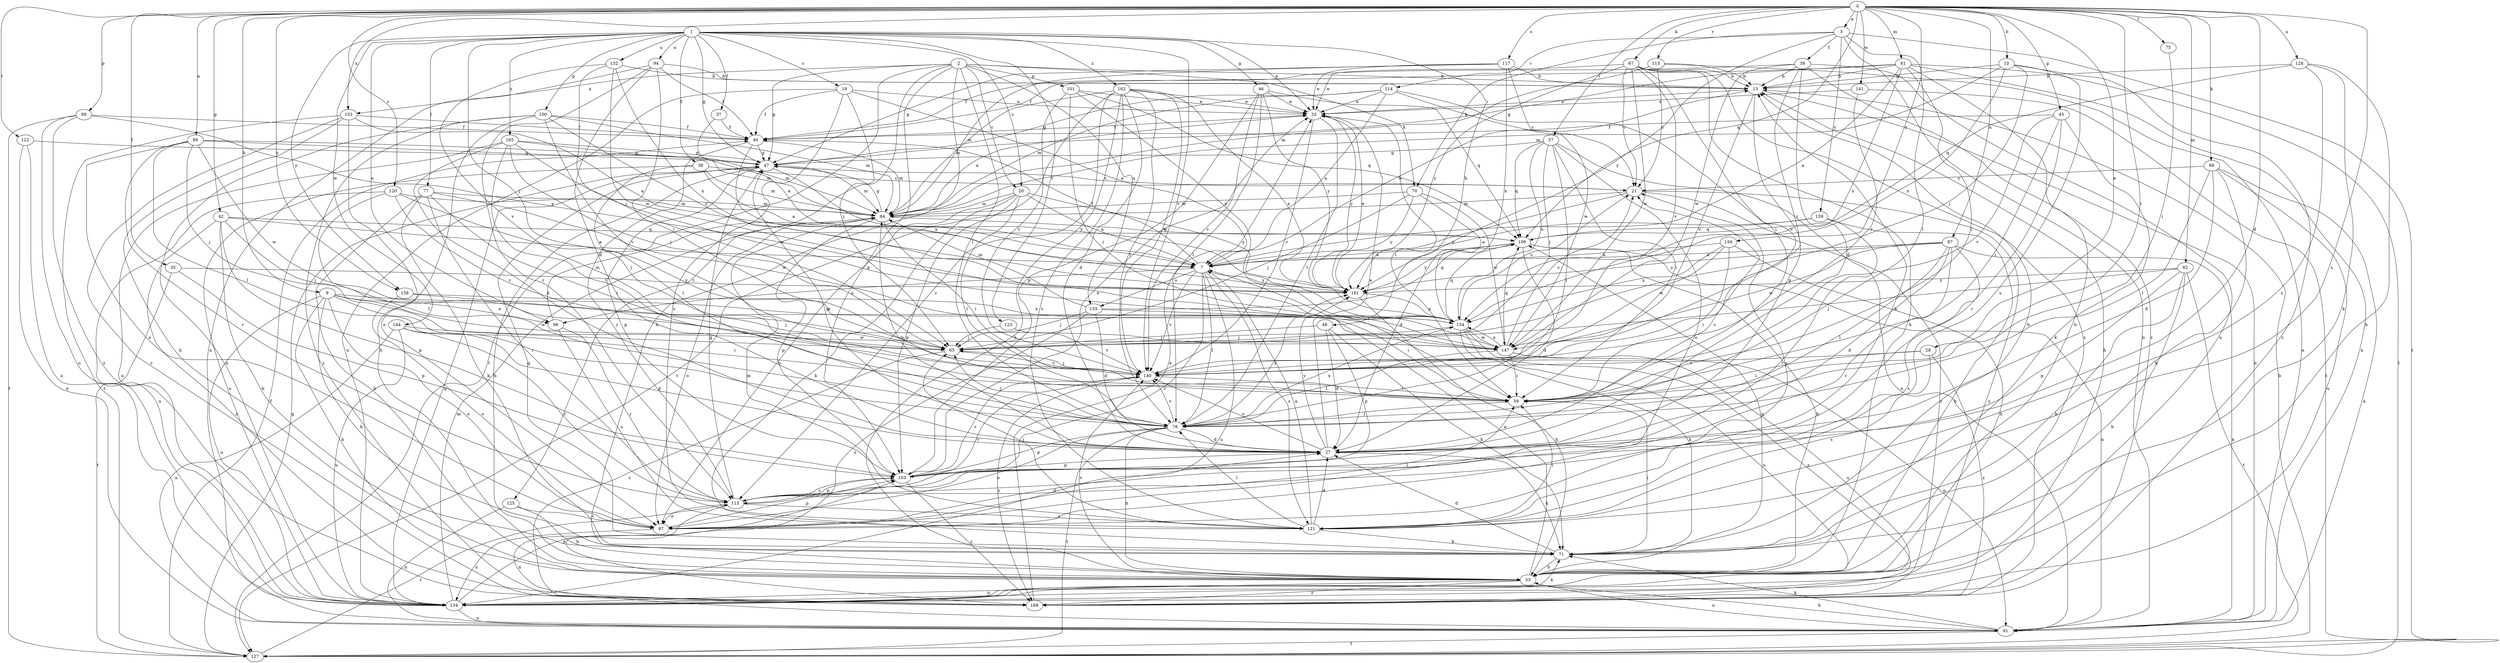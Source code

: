 strict digraph  {
0;
1;
2;
3;
7;
9;
10;
13;
18;
20;
21;
27;
28;
33;
35;
37;
38;
39;
40;
42;
45;
46;
47;
48;
53;
57;
59;
65;
67;
68;
70;
71;
75;
77;
78;
81;
82;
84;
87;
89;
91;
94;
96;
97;
99;
100;
101;
103;
109;
113;
114;
115;
117;
120;
121;
122;
123;
125;
127;
128;
132;
133;
134;
140;
141;
144;
147;
152;
154;
156;
158;
159;
161;
162;
165;
168;
0 -> 3  [label=a];
0 -> 9  [label=b];
0 -> 10  [label=b];
0 -> 27  [label=d];
0 -> 28  [label=e];
0 -> 35  [label=f];
0 -> 42  [label=g];
0 -> 45  [label=g];
0 -> 57  [label=i];
0 -> 59  [label=i];
0 -> 67  [label=k];
0 -> 68  [label=k];
0 -> 75  [label=l];
0 -> 81  [label=m];
0 -> 82  [label=m];
0 -> 87  [label=n];
0 -> 89  [label=n];
0 -> 99  [label=p];
0 -> 109  [label=q];
0 -> 113  [label=r];
0 -> 117  [label=s];
0 -> 120  [label=s];
0 -> 121  [label=s];
0 -> 122  [label=t];
0 -> 128  [label=u];
0 -> 141  [label=w];
0 -> 152  [label=x];
0 -> 156  [label=y];
0 -> 158  [label=y];
1 -> 18  [label=c];
1 -> 20  [label=c];
1 -> 33  [label=e];
1 -> 37  [label=f];
1 -> 38  [label=f];
1 -> 46  [label=g];
1 -> 47  [label=g];
1 -> 48  [label=h];
1 -> 65  [label=j];
1 -> 77  [label=l];
1 -> 94  [label=o];
1 -> 96  [label=o];
1 -> 100  [label=p];
1 -> 123  [label=t];
1 -> 132  [label=u];
1 -> 140  [label=v];
1 -> 144  [label=w];
1 -> 158  [label=y];
1 -> 162  [label=z];
1 -> 165  [label=z];
2 -> 13  [label=b];
2 -> 20  [label=c];
2 -> 47  [label=g];
2 -> 53  [label=h];
2 -> 70  [label=k];
2 -> 78  [label=l];
2 -> 101  [label=p];
2 -> 103  [label=p];
2 -> 125  [label=t];
2 -> 127  [label=t];
2 -> 133  [label=u];
2 -> 152  [label=x];
3 -> 39  [label=f];
3 -> 70  [label=k];
3 -> 78  [label=l];
3 -> 91  [label=n];
3 -> 114  [label=r];
3 -> 127  [label=t];
3 -> 159  [label=y];
3 -> 161  [label=y];
7 -> 13  [label=b];
7 -> 40  [label=f];
7 -> 78  [label=l];
7 -> 96  [label=o];
7 -> 115  [label=r];
7 -> 121  [label=s];
7 -> 133  [label=u];
7 -> 134  [label=u];
7 -> 140  [label=v];
7 -> 161  [label=y];
9 -> 53  [label=h];
9 -> 59  [label=i];
9 -> 71  [label=k];
9 -> 96  [label=o];
9 -> 97  [label=o];
9 -> 134  [label=u];
9 -> 147  [label=w];
9 -> 154  [label=x];
10 -> 13  [label=b];
10 -> 65  [label=j];
10 -> 84  [label=m];
10 -> 121  [label=s];
10 -> 154  [label=x];
10 -> 168  [label=z];
13 -> 33  [label=e];
13 -> 91  [label=n];
13 -> 103  [label=p];
13 -> 140  [label=v];
18 -> 7  [label=a];
18 -> 33  [label=e];
18 -> 40  [label=f];
18 -> 65  [label=j];
18 -> 121  [label=s];
18 -> 134  [label=u];
20 -> 7  [label=a];
20 -> 71  [label=k];
20 -> 78  [label=l];
20 -> 84  [label=m];
20 -> 97  [label=o];
20 -> 103  [label=p];
20 -> 161  [label=y];
21 -> 84  [label=m];
21 -> 134  [label=u];
21 -> 161  [label=y];
21 -> 168  [label=z];
27 -> 21  [label=c];
27 -> 33  [label=e];
27 -> 47  [label=g];
27 -> 71  [label=k];
27 -> 84  [label=m];
27 -> 103  [label=p];
27 -> 140  [label=v];
27 -> 161  [label=y];
28 -> 59  [label=i];
28 -> 121  [label=s];
28 -> 140  [label=v];
28 -> 168  [label=z];
33 -> 40  [label=f];
33 -> 59  [label=i];
33 -> 78  [label=l];
33 -> 140  [label=v];
33 -> 161  [label=y];
35 -> 103  [label=p];
35 -> 127  [label=t];
35 -> 161  [label=y];
37 -> 7  [label=a];
37 -> 40  [label=f];
38 -> 7  [label=a];
38 -> 21  [label=c];
38 -> 78  [label=l];
38 -> 84  [label=m];
38 -> 134  [label=u];
39 -> 13  [label=b];
39 -> 27  [label=d];
39 -> 40  [label=f];
39 -> 134  [label=u];
39 -> 140  [label=v];
39 -> 147  [label=w];
39 -> 168  [label=z];
40 -> 47  [label=g];
40 -> 84  [label=m];
40 -> 115  [label=r];
40 -> 154  [label=x];
42 -> 7  [label=a];
42 -> 65  [label=j];
42 -> 71  [label=k];
42 -> 103  [label=p];
42 -> 109  [label=q];
42 -> 168  [label=z];
45 -> 40  [label=f];
45 -> 59  [label=i];
45 -> 71  [label=k];
45 -> 115  [label=r];
45 -> 140  [label=v];
46 -> 33  [label=e];
46 -> 78  [label=l];
46 -> 103  [label=p];
46 -> 109  [label=q];
46 -> 140  [label=v];
46 -> 161  [label=y];
47 -> 21  [label=c];
47 -> 53  [label=h];
47 -> 84  [label=m];
47 -> 103  [label=p];
47 -> 161  [label=y];
48 -> 27  [label=d];
48 -> 65  [label=j];
48 -> 71  [label=k];
48 -> 103  [label=p];
53 -> 7  [label=a];
53 -> 91  [label=n];
53 -> 109  [label=q];
53 -> 134  [label=u];
53 -> 140  [label=v];
53 -> 168  [label=z];
57 -> 47  [label=g];
57 -> 59  [label=i];
57 -> 65  [label=j];
57 -> 78  [label=l];
57 -> 91  [label=n];
57 -> 97  [label=o];
57 -> 109  [label=q];
57 -> 154  [label=x];
59 -> 78  [label=l];
65 -> 140  [label=v];
65 -> 168  [label=z];
67 -> 13  [label=b];
67 -> 21  [label=c];
67 -> 33  [label=e];
67 -> 53  [label=h];
67 -> 59  [label=i];
67 -> 140  [label=v];
67 -> 147  [label=w];
67 -> 161  [label=y];
67 -> 168  [label=z];
68 -> 21  [label=c];
68 -> 27  [label=d];
68 -> 71  [label=k];
68 -> 78  [label=l];
68 -> 91  [label=n];
68 -> 134  [label=u];
70 -> 27  [label=d];
70 -> 65  [label=j];
70 -> 84  [label=m];
70 -> 147  [label=w];
70 -> 161  [label=y];
71 -> 13  [label=b];
71 -> 27  [label=d];
71 -> 47  [label=g];
71 -> 53  [label=h];
71 -> 59  [label=i];
75 -> 59  [label=i];
77 -> 53  [label=h];
77 -> 59  [label=i];
77 -> 71  [label=k];
77 -> 84  [label=m];
77 -> 115  [label=r];
77 -> 147  [label=w];
78 -> 27  [label=d];
78 -> 53  [label=h];
78 -> 65  [label=j];
78 -> 97  [label=o];
78 -> 103  [label=p];
78 -> 127  [label=t];
78 -> 140  [label=v];
78 -> 154  [label=x];
78 -> 161  [label=y];
81 -> 7  [label=a];
81 -> 13  [label=b];
81 -> 40  [label=f];
81 -> 47  [label=g];
81 -> 53  [label=h];
81 -> 59  [label=i];
81 -> 91  [label=n];
81 -> 127  [label=t];
81 -> 154  [label=x];
82 -> 53  [label=h];
82 -> 65  [label=j];
82 -> 71  [label=k];
82 -> 103  [label=p];
82 -> 127  [label=t];
82 -> 161  [label=y];
84 -> 33  [label=e];
84 -> 47  [label=g];
84 -> 59  [label=i];
84 -> 97  [label=o];
84 -> 103  [label=p];
84 -> 109  [label=q];
87 -> 7  [label=a];
87 -> 27  [label=d];
87 -> 78  [label=l];
87 -> 91  [label=n];
87 -> 115  [label=r];
87 -> 121  [label=s];
87 -> 147  [label=w];
87 -> 161  [label=y];
89 -> 47  [label=g];
89 -> 65  [label=j];
89 -> 78  [label=l];
89 -> 84  [label=m];
89 -> 97  [label=o];
89 -> 115  [label=r];
89 -> 147  [label=w];
91 -> 53  [label=h];
91 -> 71  [label=k];
91 -> 127  [label=t];
94 -> 13  [label=b];
94 -> 27  [label=d];
94 -> 40  [label=f];
94 -> 59  [label=i];
94 -> 91  [label=n];
94 -> 115  [label=r];
96 -> 84  [label=m];
96 -> 115  [label=r];
96 -> 121  [label=s];
97 -> 13  [label=b];
97 -> 21  [label=c];
97 -> 27  [label=d];
97 -> 59  [label=i];
97 -> 103  [label=p];
97 -> 134  [label=u];
99 -> 40  [label=f];
99 -> 127  [label=t];
99 -> 134  [label=u];
99 -> 161  [label=y];
99 -> 168  [label=z];
100 -> 40  [label=f];
100 -> 53  [label=h];
100 -> 84  [label=m];
100 -> 134  [label=u];
100 -> 140  [label=v];
100 -> 161  [label=y];
100 -> 168  [label=z];
101 -> 33  [label=e];
101 -> 59  [label=i];
101 -> 109  [label=q];
101 -> 140  [label=v];
101 -> 154  [label=x];
103 -> 33  [label=e];
103 -> 115  [label=r];
103 -> 140  [label=v];
103 -> 168  [label=z];
109 -> 7  [label=a];
109 -> 27  [label=d];
109 -> 53  [label=h];
109 -> 91  [label=n];
109 -> 161  [label=y];
113 -> 13  [label=b];
113 -> 21  [label=c];
113 -> 84  [label=m];
113 -> 91  [label=n];
114 -> 7  [label=a];
114 -> 33  [label=e];
114 -> 47  [label=g];
114 -> 84  [label=m];
114 -> 140  [label=v];
114 -> 147  [label=w];
115 -> 47  [label=g];
115 -> 91  [label=n];
115 -> 97  [label=o];
115 -> 103  [label=p];
115 -> 121  [label=s];
115 -> 140  [label=v];
117 -> 13  [label=b];
117 -> 21  [label=c];
117 -> 33  [label=e];
117 -> 47  [label=g];
117 -> 84  [label=m];
117 -> 154  [label=x];
120 -> 65  [label=j];
120 -> 78  [label=l];
120 -> 84  [label=m];
120 -> 134  [label=u];
120 -> 140  [label=v];
121 -> 7  [label=a];
121 -> 27  [label=d];
121 -> 59  [label=i];
121 -> 65  [label=j];
121 -> 71  [label=k];
121 -> 78  [label=l];
121 -> 84  [label=m];
122 -> 47  [label=g];
122 -> 91  [label=n];
122 -> 134  [label=u];
123 -> 65  [label=j];
123 -> 140  [label=v];
125 -> 53  [label=h];
125 -> 91  [label=n];
125 -> 97  [label=o];
127 -> 13  [label=b];
127 -> 40  [label=f];
127 -> 47  [label=g];
127 -> 115  [label=r];
128 -> 13  [label=b];
128 -> 53  [label=h];
128 -> 71  [label=k];
128 -> 109  [label=q];
128 -> 121  [label=s];
132 -> 13  [label=b];
132 -> 65  [label=j];
132 -> 140  [label=v];
132 -> 147  [label=w];
132 -> 154  [label=x];
133 -> 27  [label=d];
133 -> 59  [label=i];
133 -> 65  [label=j];
133 -> 84  [label=m];
133 -> 109  [label=q];
133 -> 168  [label=z];
134 -> 13  [label=b];
134 -> 47  [label=g];
134 -> 71  [label=k];
134 -> 84  [label=m];
134 -> 91  [label=n];
134 -> 103  [label=p];
140 -> 59  [label=i];
140 -> 65  [label=j];
140 -> 168  [label=z];
141 -> 33  [label=e];
141 -> 127  [label=t];
141 -> 140  [label=v];
144 -> 27  [label=d];
144 -> 91  [label=n];
144 -> 115  [label=r];
144 -> 134  [label=u];
144 -> 147  [label=w];
147 -> 21  [label=c];
147 -> 59  [label=i];
147 -> 78  [label=l];
147 -> 91  [label=n];
147 -> 109  [label=q];
147 -> 134  [label=u];
147 -> 154  [label=x];
152 -> 7  [label=a];
152 -> 40  [label=f];
152 -> 53  [label=h];
152 -> 97  [label=o];
152 -> 127  [label=t];
152 -> 168  [label=z];
154 -> 21  [label=c];
154 -> 65  [label=j];
154 -> 71  [label=k];
154 -> 109  [label=q];
154 -> 134  [label=u];
154 -> 147  [label=w];
154 -> 168  [label=z];
156 -> 7  [label=a];
156 -> 53  [label=h];
156 -> 59  [label=i];
156 -> 147  [label=w];
156 -> 154  [label=x];
158 -> 65  [label=j];
158 -> 97  [label=o];
158 -> 154  [label=x];
159 -> 7  [label=a];
159 -> 53  [label=h];
159 -> 109  [label=q];
159 -> 115  [label=r];
161 -> 33  [label=e];
161 -> 53  [label=h];
161 -> 154  [label=x];
162 -> 27  [label=d];
162 -> 33  [label=e];
162 -> 53  [label=h];
162 -> 78  [label=l];
162 -> 84  [label=m];
162 -> 115  [label=r];
162 -> 121  [label=s];
162 -> 127  [label=t];
162 -> 140  [label=v];
162 -> 154  [label=x];
165 -> 27  [label=d];
165 -> 47  [label=g];
165 -> 65  [label=j];
165 -> 78  [label=l];
165 -> 84  [label=m];
165 -> 134  [label=u];
165 -> 147  [label=w];
168 -> 33  [label=e];
}
